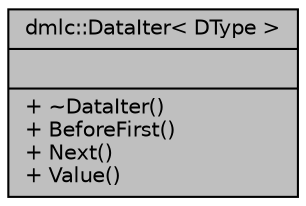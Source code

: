 digraph "dmlc::DataIter&lt; DType &gt;"
{
 // LATEX_PDF_SIZE
  edge [fontname="Helvetica",fontsize="10",labelfontname="Helvetica",labelfontsize="10"];
  node [fontname="Helvetica",fontsize="10",shape=record];
  Node1 [label="{dmlc::DataIter\< DType \>\n||+ ~DataIter()\l+ BeforeFirst()\l+ Next()\l+ Value()\l}",height=0.2,width=0.4,color="black", fillcolor="grey75", style="filled", fontcolor="black",tooltip="data iterator interface this is not a C++ style iterator, but nice for data pulling:) This interface ..."];
}
